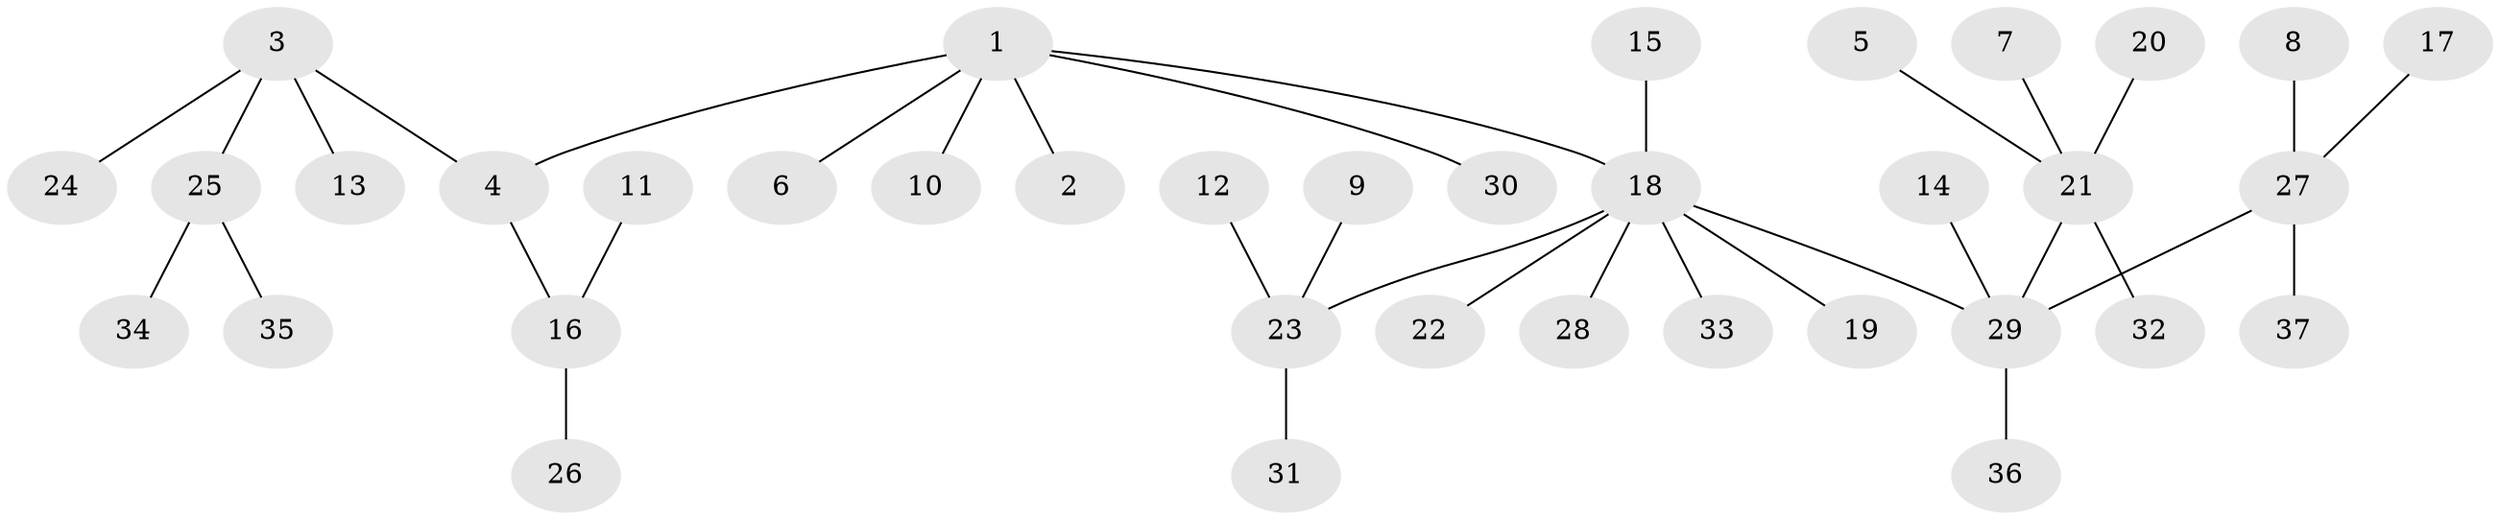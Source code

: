// original degree distribution, {5: 0.02702702702702703, 4: 0.10810810810810811, 3: 0.04054054054054054, 1: 0.47297297297297297, 2: 0.32432432432432434, 6: 0.02702702702702703}
// Generated by graph-tools (version 1.1) at 2025/50/03/09/25 03:50:17]
// undirected, 37 vertices, 36 edges
graph export_dot {
graph [start="1"]
  node [color=gray90,style=filled];
  1;
  2;
  3;
  4;
  5;
  6;
  7;
  8;
  9;
  10;
  11;
  12;
  13;
  14;
  15;
  16;
  17;
  18;
  19;
  20;
  21;
  22;
  23;
  24;
  25;
  26;
  27;
  28;
  29;
  30;
  31;
  32;
  33;
  34;
  35;
  36;
  37;
  1 -- 2 [weight=1.0];
  1 -- 4 [weight=1.0];
  1 -- 6 [weight=1.0];
  1 -- 10 [weight=1.0];
  1 -- 18 [weight=1.0];
  1 -- 30 [weight=1.0];
  3 -- 4 [weight=1.0];
  3 -- 13 [weight=1.0];
  3 -- 24 [weight=1.0];
  3 -- 25 [weight=1.0];
  4 -- 16 [weight=1.0];
  5 -- 21 [weight=1.0];
  7 -- 21 [weight=1.0];
  8 -- 27 [weight=1.0];
  9 -- 23 [weight=1.0];
  11 -- 16 [weight=1.0];
  12 -- 23 [weight=1.0];
  14 -- 29 [weight=1.0];
  15 -- 18 [weight=1.0];
  16 -- 26 [weight=1.0];
  17 -- 27 [weight=1.0];
  18 -- 19 [weight=1.0];
  18 -- 22 [weight=1.0];
  18 -- 23 [weight=1.0];
  18 -- 28 [weight=1.0];
  18 -- 29 [weight=1.0];
  18 -- 33 [weight=1.0];
  20 -- 21 [weight=1.0];
  21 -- 29 [weight=1.0];
  21 -- 32 [weight=1.0];
  23 -- 31 [weight=1.0];
  25 -- 34 [weight=1.0];
  25 -- 35 [weight=1.0];
  27 -- 29 [weight=1.0];
  27 -- 37 [weight=1.0];
  29 -- 36 [weight=1.0];
}
